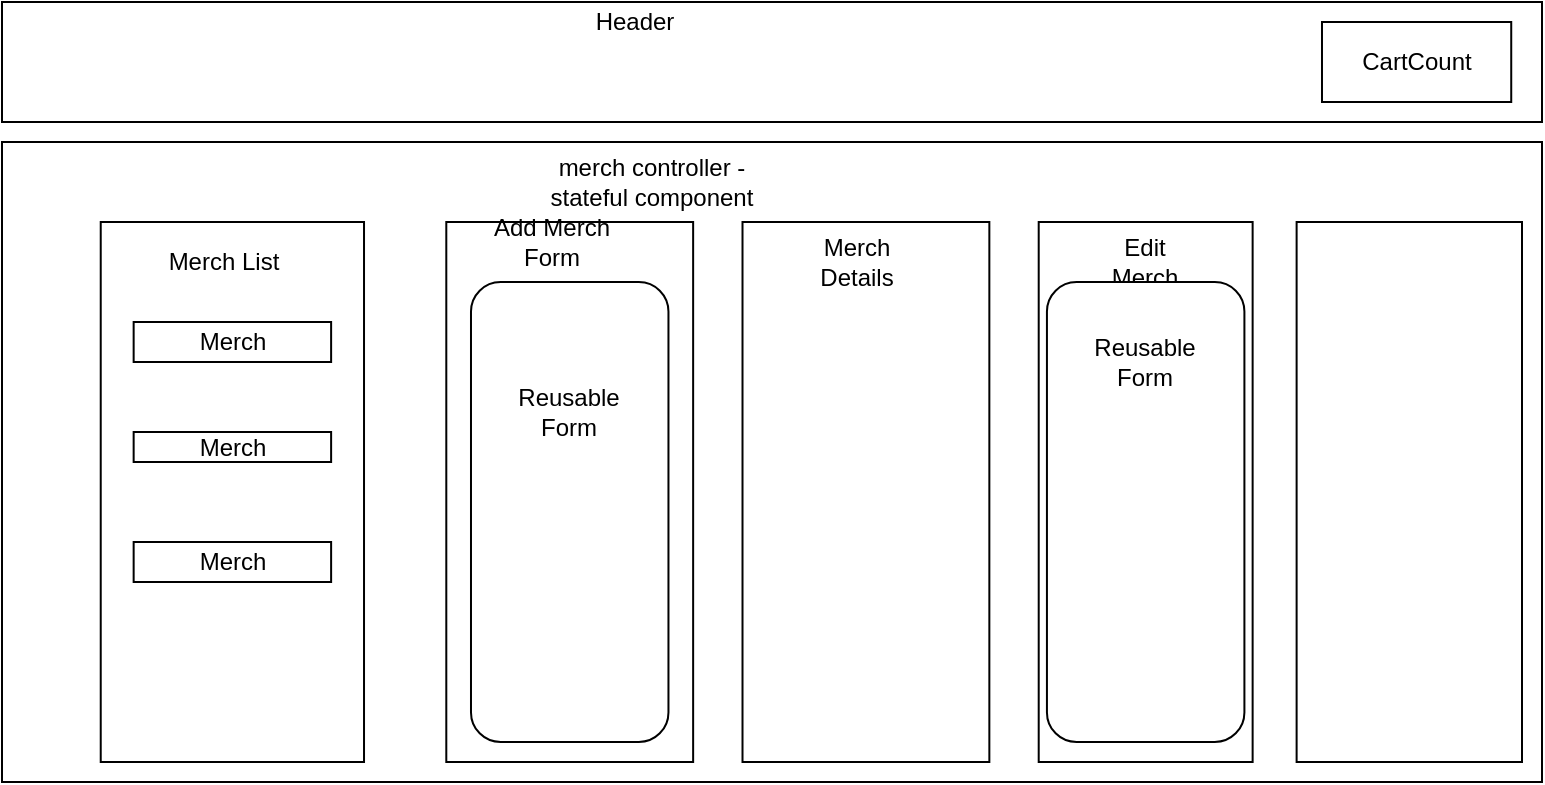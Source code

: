 <mxfile version="14.5.4" type="github">
  <diagram id="stdUhQEAfxj0wNbAoXbi" name="Page-1">
    <mxGraphModel dx="1102" dy="582" grid="1" gridSize="10" guides="1" tooltips="1" connect="1" arrows="1" fold="1" page="1" pageScale="1" pageWidth="850" pageHeight="1100" math="0" shadow="0">
      <root>
        <mxCell id="0" />
        <mxCell id="1" parent="0" />
        <mxCell id="zb8YCU8-YoxPme7ainJi-1" value="" style="rounded=0;whiteSpace=wrap;html=1;" parent="1" vertex="1">
          <mxGeometry x="40" y="110" width="770" height="320" as="geometry" />
        </mxCell>
        <mxCell id="zb8YCU8-YoxPme7ainJi-2" value="merch controller - stateful component" style="text;html=1;strokeColor=none;fillColor=none;align=center;verticalAlign=middle;whiteSpace=wrap;rounded=0;" parent="1" vertex="1">
          <mxGeometry x="299.177" y="120" width="131.646" height="20" as="geometry" />
        </mxCell>
        <mxCell id="zb8YCU8-YoxPme7ainJi-3" value="" style="rounded=0;whiteSpace=wrap;html=1;" parent="1" vertex="1">
          <mxGeometry x="89.367" y="150" width="131.646" height="270" as="geometry" />
        </mxCell>
        <mxCell id="zb8YCU8-YoxPme7ainJi-4" value="Merch List" style="text;html=1;strokeColor=none;fillColor=none;align=center;verticalAlign=middle;whiteSpace=wrap;rounded=0;" parent="1" vertex="1">
          <mxGeometry x="114.051" y="160" width="74.051" height="20" as="geometry" />
        </mxCell>
        <mxCell id="zb8YCU8-YoxPme7ainJi-5" value="" style="rounded=0;whiteSpace=wrap;html=1;" parent="1" vertex="1">
          <mxGeometry x="262.152" y="150" width="123.418" height="270" as="geometry" />
        </mxCell>
        <mxCell id="zb8YCU8-YoxPme7ainJi-6" value="Merch" style="rounded=0;whiteSpace=wrap;html=1;" parent="1" vertex="1">
          <mxGeometry x="105.823" y="255" width="98.734" height="15" as="geometry" />
        </mxCell>
        <mxCell id="zb8YCU8-YoxPme7ainJi-7" value="Merch" style="rounded=0;whiteSpace=wrap;html=1;" parent="1" vertex="1">
          <mxGeometry x="105.823" y="200" width="98.734" height="20" as="geometry" />
        </mxCell>
        <mxCell id="zb8YCU8-YoxPme7ainJi-8" value="Merch" style="rounded=0;whiteSpace=wrap;html=1;" parent="1" vertex="1">
          <mxGeometry x="105.823" y="310" width="98.734" height="20" as="geometry" />
        </mxCell>
        <mxCell id="zb8YCU8-YoxPme7ainJi-9" value="Add Merch Form" style="text;html=1;strokeColor=none;fillColor=none;align=center;verticalAlign=middle;whiteSpace=wrap;rounded=0;" parent="1" vertex="1">
          <mxGeometry x="274.494" y="150" width="82.278" height="20" as="geometry" />
        </mxCell>
        <mxCell id="zb8YCU8-YoxPme7ainJi-10" value="" style="rounded=0;whiteSpace=wrap;html=1;" parent="1" vertex="1">
          <mxGeometry x="410.253" y="150" width="123.418" height="270" as="geometry" />
        </mxCell>
        <mxCell id="zb8YCU8-YoxPme7ainJi-11" value="Merch Details&lt;br&gt;" style="text;html=1;strokeColor=none;fillColor=none;align=center;verticalAlign=middle;whiteSpace=wrap;rounded=0;" parent="1" vertex="1">
          <mxGeometry x="451.392" y="160" width="32.911" height="20" as="geometry" />
        </mxCell>
        <mxCell id="zb8YCU8-YoxPme7ainJi-12" value="" style="rounded=0;whiteSpace=wrap;html=1;" parent="1" vertex="1">
          <mxGeometry x="558.354" y="150" width="106.962" height="270" as="geometry" />
        </mxCell>
        <mxCell id="zb8YCU8-YoxPme7ainJi-13" value="Edit Merch" style="text;html=1;strokeColor=none;fillColor=none;align=center;verticalAlign=middle;whiteSpace=wrap;rounded=0;" parent="1" vertex="1">
          <mxGeometry x="587.152" y="160" width="49.367" height="20" as="geometry" />
        </mxCell>
        <mxCell id="zb8YCU8-YoxPme7ainJi-14" value="" style="rounded=1;whiteSpace=wrap;html=1;" parent="1" vertex="1">
          <mxGeometry x="274.494" y="180" width="98.734" height="230" as="geometry" />
        </mxCell>
        <mxCell id="zb8YCU8-YoxPme7ainJi-15" value="Reusable Form" style="text;html=1;strokeColor=none;fillColor=none;align=center;verticalAlign=middle;whiteSpace=wrap;rounded=0;" parent="1" vertex="1">
          <mxGeometry x="307.405" y="235" width="32.911" height="20" as="geometry" />
        </mxCell>
        <mxCell id="zb8YCU8-YoxPme7ainJi-17" value="" style="rounded=1;whiteSpace=wrap;html=1;" parent="1" vertex="1">
          <mxGeometry x="562.468" y="180" width="98.734" height="230" as="geometry" />
        </mxCell>
        <mxCell id="zb8YCU8-YoxPme7ainJi-18" value="Reusable Form&lt;br&gt;" style="text;html=1;strokeColor=none;fillColor=none;align=center;verticalAlign=middle;whiteSpace=wrap;rounded=0;" parent="1" vertex="1">
          <mxGeometry x="595.38" y="210" width="32.911" height="20" as="geometry" />
        </mxCell>
        <mxCell id="aLGmNxjmz7APoRL6lMkc-1" value="" style="rounded=0;whiteSpace=wrap;html=1;" parent="1" vertex="1">
          <mxGeometry x="40" y="40" width="770" height="60" as="geometry" />
        </mxCell>
        <mxCell id="aLGmNxjmz7APoRL6lMkc-2" value="Header" style="text;html=1;strokeColor=none;fillColor=none;align=center;verticalAlign=middle;whiteSpace=wrap;rounded=0;" parent="1" vertex="1">
          <mxGeometry x="299.177" y="40" width="115.19" height="20" as="geometry" />
        </mxCell>
        <mxCell id="aLGmNxjmz7APoRL6lMkc-4" value="CartCount" style="rounded=0;whiteSpace=wrap;html=1;" parent="1" vertex="1">
          <mxGeometry x="699.996" y="50" width="94.62" height="40" as="geometry" />
        </mxCell>
        <mxCell id="Xz1QeVkWqWz68_1-wu0c-2" value="" style="rounded=0;whiteSpace=wrap;html=1;" vertex="1" parent="1">
          <mxGeometry x="687.31" y="150" width="112.69" height="270" as="geometry" />
        </mxCell>
      </root>
    </mxGraphModel>
  </diagram>
</mxfile>
